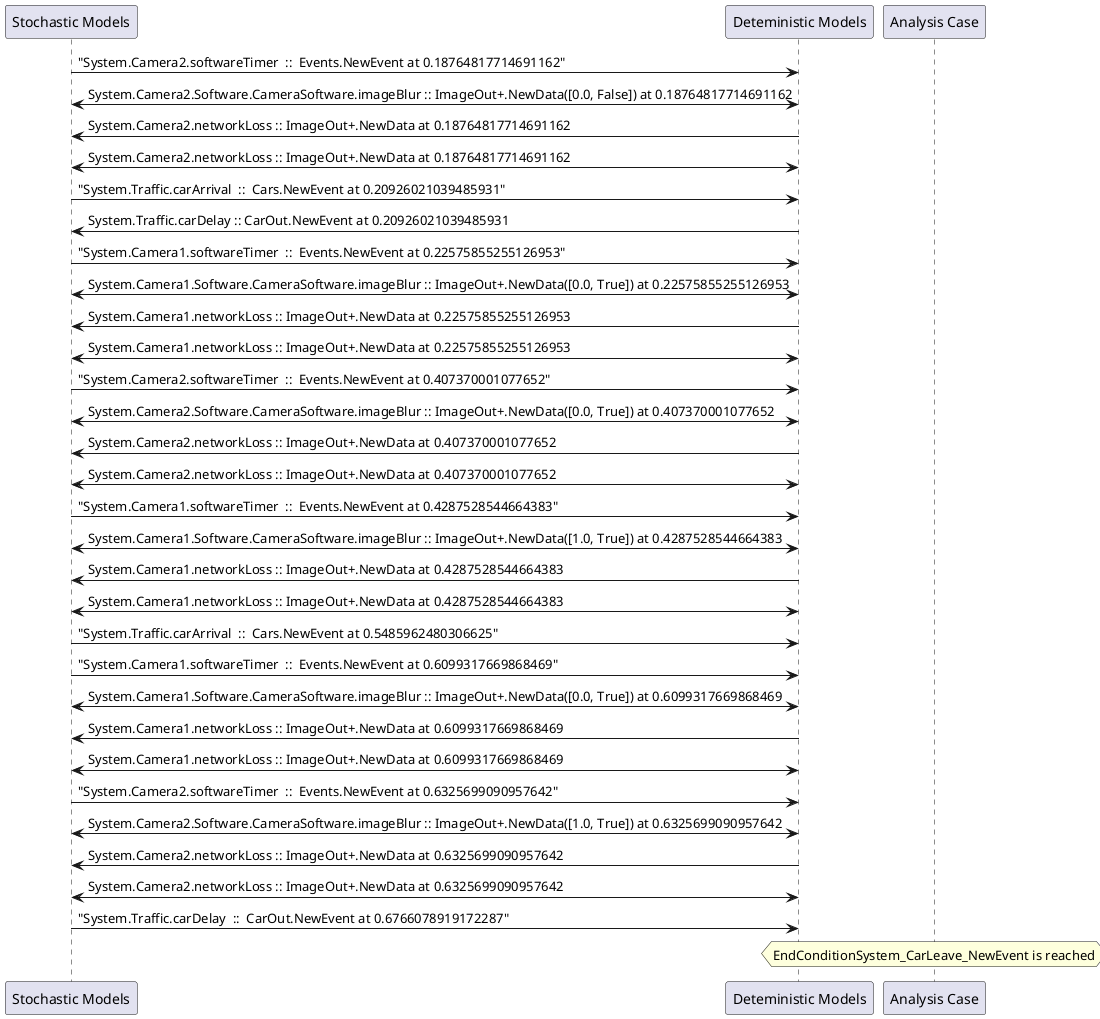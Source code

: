 
	@startuml
	participant "Stochastic Models" as stochmodel
	participant "Deteministic Models" as detmodel
	participant "Analysis Case" as analysis
	{27304_stop} stochmodel -> detmodel : "System.Camera2.softwareTimer  ::  Events.NewEvent at 0.18764817714691162"
detmodel <-> stochmodel : System.Camera2.Software.CameraSoftware.imageBlur :: ImageOut+.NewData([0.0, False]) at 0.18764817714691162
detmodel -> stochmodel : System.Camera2.networkLoss :: ImageOut+.NewData at 0.18764817714691162
detmodel <-> stochmodel : System.Camera2.networkLoss :: ImageOut+.NewData at 0.18764817714691162
{27320_stop} stochmodel -> detmodel : "System.Traffic.carArrival  ::  Cars.NewEvent at 0.20926021039485931"
{27336_start} detmodel -> stochmodel : System.Traffic.carDelay :: CarOut.NewEvent at 0.20926021039485931
{27289_stop} stochmodel -> detmodel : "System.Camera1.softwareTimer  ::  Events.NewEvent at 0.22575855255126953"
detmodel <-> stochmodel : System.Camera1.Software.CameraSoftware.imageBlur :: ImageOut+.NewData([0.0, True]) at 0.22575855255126953
detmodel -> stochmodel : System.Camera1.networkLoss :: ImageOut+.NewData at 0.22575855255126953
detmodel <-> stochmodel : System.Camera1.networkLoss :: ImageOut+.NewData at 0.22575855255126953
{27305_stop} stochmodel -> detmodel : "System.Camera2.softwareTimer  ::  Events.NewEvent at 0.407370001077652"
detmodel <-> stochmodel : System.Camera2.Software.CameraSoftware.imageBlur :: ImageOut+.NewData([0.0, True]) at 0.407370001077652
detmodel -> stochmodel : System.Camera2.networkLoss :: ImageOut+.NewData at 0.407370001077652
detmodel <-> stochmodel : System.Camera2.networkLoss :: ImageOut+.NewData at 0.407370001077652
{27290_stop} stochmodel -> detmodel : "System.Camera1.softwareTimer  ::  Events.NewEvent at 0.4287528544664383"
detmodel <-> stochmodel : System.Camera1.Software.CameraSoftware.imageBlur :: ImageOut+.NewData([1.0, True]) at 0.4287528544664383
detmodel -> stochmodel : System.Camera1.networkLoss :: ImageOut+.NewData at 0.4287528544664383
detmodel <-> stochmodel : System.Camera1.networkLoss :: ImageOut+.NewData at 0.4287528544664383
{27321_stop} stochmodel -> detmodel : "System.Traffic.carArrival  ::  Cars.NewEvent at 0.5485962480306625"
{27291_stop} stochmodel -> detmodel : "System.Camera1.softwareTimer  ::  Events.NewEvent at 0.6099317669868469"
detmodel <-> stochmodel : System.Camera1.Software.CameraSoftware.imageBlur :: ImageOut+.NewData([0.0, True]) at 0.6099317669868469
detmodel -> stochmodel : System.Camera1.networkLoss :: ImageOut+.NewData at 0.6099317669868469
detmodel <-> stochmodel : System.Camera1.networkLoss :: ImageOut+.NewData at 0.6099317669868469
{27306_stop} stochmodel -> detmodel : "System.Camera2.softwareTimer  ::  Events.NewEvent at 0.6325699090957642"
detmodel <-> stochmodel : System.Camera2.Software.CameraSoftware.imageBlur :: ImageOut+.NewData([1.0, True]) at 0.6325699090957642
detmodel -> stochmodel : System.Camera2.networkLoss :: ImageOut+.NewData at 0.6325699090957642
detmodel <-> stochmodel : System.Camera2.networkLoss :: ImageOut+.NewData at 0.6325699090957642
{27336_stop} stochmodel -> detmodel : "System.Traffic.carDelay  ::  CarOut.NewEvent at 0.6766078919172287"
{27336_start} <-> {27336_stop} : delay
hnote over analysis 
EndConditionSystem_CarLeave_NewEvent is reached
endnote
@enduml
